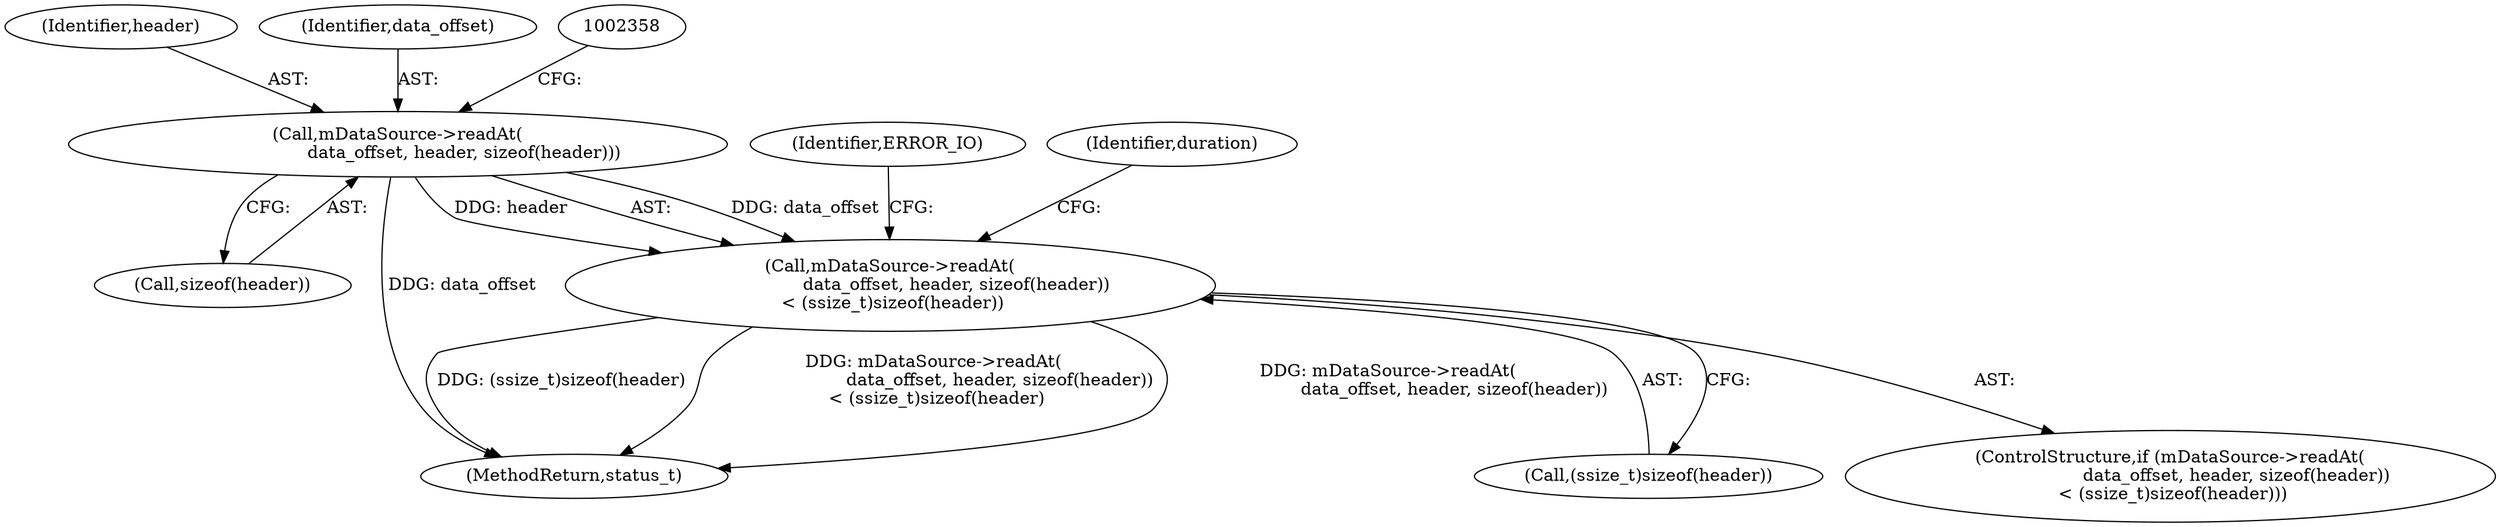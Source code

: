 digraph "0_Android_f4a88c8ed4f8186b3d6e2852993e063fc33ff231@API" {
"1002351" [label="(Call,mDataSource->readAt(\n                        data_offset, header, sizeof(header))\n < (ssize_t)sizeof(header))"];
"1002352" [label="(Call,mDataSource->readAt(\n                        data_offset, header, sizeof(header)))"];
"1002363" [label="(Identifier,ERROR_IO)"];
"1002367" [label="(Identifier,duration)"];
"1002351" [label="(Call,mDataSource->readAt(\n                        data_offset, header, sizeof(header))\n < (ssize_t)sizeof(header))"];
"1002354" [label="(Identifier,header)"];
"1002357" [label="(Call,(ssize_t)sizeof(header))"];
"1002355" [label="(Call,sizeof(header))"];
"1002352" [label="(Call,mDataSource->readAt(\n                        data_offset, header, sizeof(header)))"];
"1002911" [label="(MethodReturn,status_t)"];
"1002350" [label="(ControlStructure,if (mDataSource->readAt(\n                        data_offset, header, sizeof(header))\n < (ssize_t)sizeof(header)))"];
"1002353" [label="(Identifier,data_offset)"];
"1002351" -> "1002350"  [label="AST: "];
"1002351" -> "1002357"  [label="CFG: "];
"1002352" -> "1002351"  [label="AST: "];
"1002357" -> "1002351"  [label="AST: "];
"1002363" -> "1002351"  [label="CFG: "];
"1002367" -> "1002351"  [label="CFG: "];
"1002351" -> "1002911"  [label="DDG: (ssize_t)sizeof(header)"];
"1002351" -> "1002911"  [label="DDG: mDataSource->readAt(\n                        data_offset, header, sizeof(header))\n < (ssize_t)sizeof(header)"];
"1002351" -> "1002911"  [label="DDG: mDataSource->readAt(\n                        data_offset, header, sizeof(header))"];
"1002352" -> "1002351"  [label="DDG: data_offset"];
"1002352" -> "1002351"  [label="DDG: header"];
"1002352" -> "1002355"  [label="CFG: "];
"1002353" -> "1002352"  [label="AST: "];
"1002354" -> "1002352"  [label="AST: "];
"1002355" -> "1002352"  [label="AST: "];
"1002358" -> "1002352"  [label="CFG: "];
"1002352" -> "1002911"  [label="DDG: data_offset"];
}
